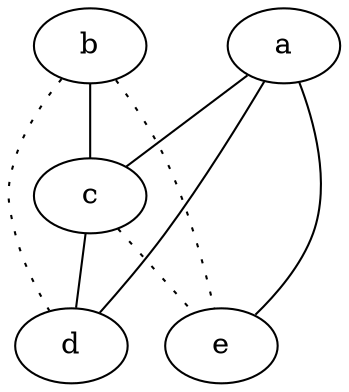 graph {
a -- c;
a -- d;
a -- e;
b -- c;
b -- d [style=dotted];
b -- e [style=dotted];
c -- d;
c -- e [style=dotted];
}
